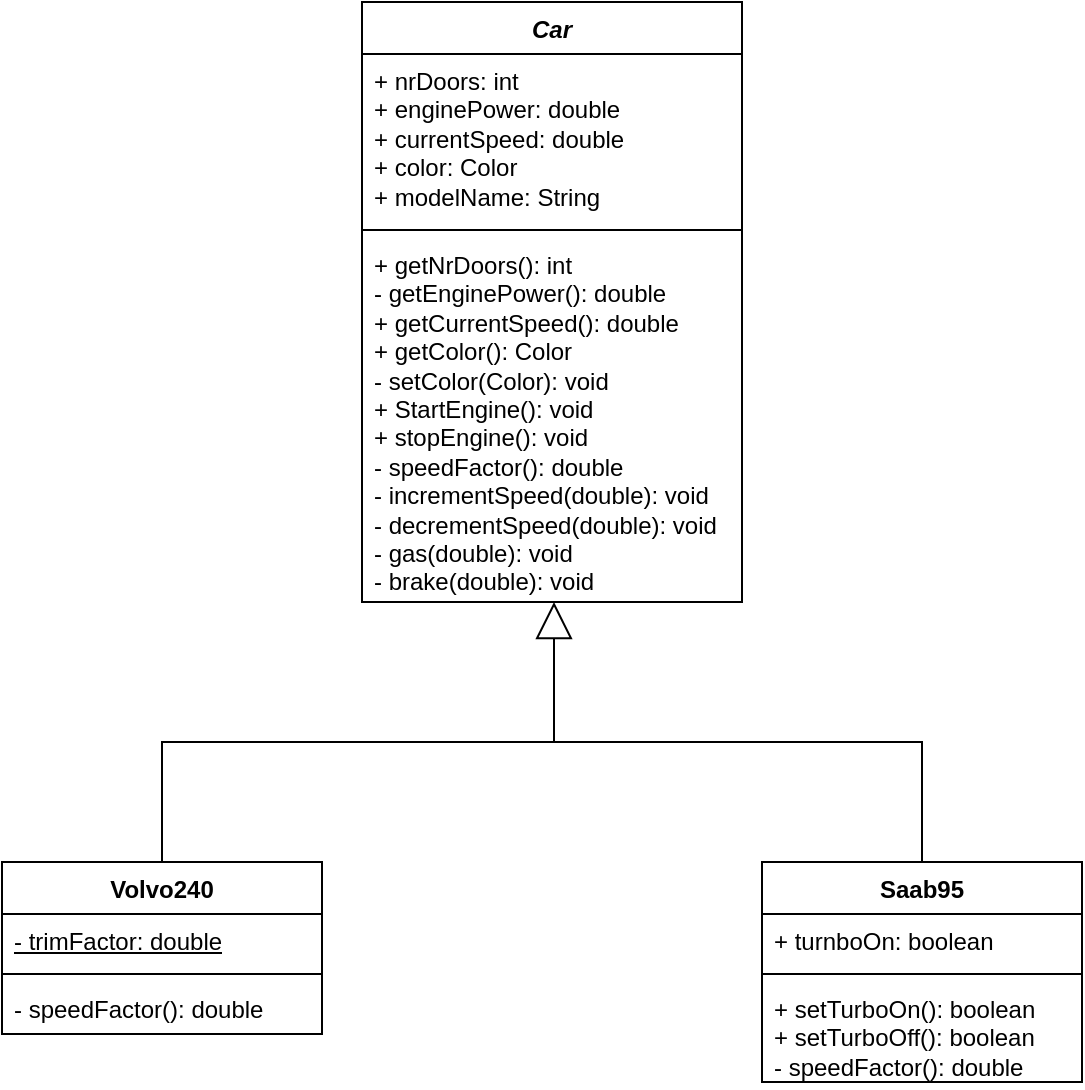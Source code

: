 <mxfile version="26.0.7">
  <diagram id="C5RBs43oDa-KdzZeNtuy" name="Page-1">
    <mxGraphModel dx="1036" dy="606" grid="1" gridSize="10" guides="1" tooltips="1" connect="1" arrows="1" fold="1" page="1" pageScale="1" pageWidth="827" pageHeight="1169" math="0" shadow="0">
      <root>
        <mxCell id="WIyWlLk6GJQsqaUBKTNV-0" />
        <mxCell id="WIyWlLk6GJQsqaUBKTNV-1" parent="WIyWlLk6GJQsqaUBKTNV-0" />
        <mxCell id="wIxcjb9BNX97bkSHnx36-12" value="" style="ellipse;whiteSpace=wrap;html=1;align=center;aspect=fixed;fillColor=none;strokeColor=none;resizable=0;perimeter=centerPerimeter;rotatable=0;allowArrows=0;points=[];outlineConnect=1;" vertex="1" parent="WIyWlLk6GJQsqaUBKTNV-1">
          <mxGeometry x="405" y="310" width="10" height="10" as="geometry" />
        </mxCell>
        <mxCell id="wIxcjb9BNX97bkSHnx36-14" value="Volvo240" style="swimlane;fontStyle=1;align=center;verticalAlign=top;childLayout=stackLayout;horizontal=1;startSize=26;horizontalStack=0;resizeParent=1;resizeParentMax=0;resizeLast=0;collapsible=1;marginBottom=0;whiteSpace=wrap;html=1;" vertex="1" parent="WIyWlLk6GJQsqaUBKTNV-1">
          <mxGeometry x="300" y="470" width="160" height="86" as="geometry" />
        </mxCell>
        <mxCell id="wIxcjb9BNX97bkSHnx36-15" value="&lt;u&gt;- trimFactor: double&lt;/u&gt;" style="text;strokeColor=none;fillColor=none;align=left;verticalAlign=top;spacingLeft=4;spacingRight=4;overflow=hidden;rotatable=0;points=[[0,0.5],[1,0.5]];portConstraint=eastwest;whiteSpace=wrap;html=1;" vertex="1" parent="wIxcjb9BNX97bkSHnx36-14">
          <mxGeometry y="26" width="160" height="26" as="geometry" />
        </mxCell>
        <mxCell id="wIxcjb9BNX97bkSHnx36-16" value="" style="line;strokeWidth=1;fillColor=none;align=left;verticalAlign=middle;spacingTop=-1;spacingLeft=3;spacingRight=3;rotatable=0;labelPosition=right;points=[];portConstraint=eastwest;strokeColor=inherit;" vertex="1" parent="wIxcjb9BNX97bkSHnx36-14">
          <mxGeometry y="52" width="160" height="8" as="geometry" />
        </mxCell>
        <mxCell id="wIxcjb9BNX97bkSHnx36-17" value="&lt;span style=&quot;text-wrap: nowrap; background-color: rgb(255, 255, 255);&quot;&gt;- speedFactor(): double&lt;/span&gt;" style="text;strokeColor=none;fillColor=none;align=left;verticalAlign=top;spacingLeft=4;spacingRight=4;overflow=hidden;rotatable=0;points=[[0,0.5],[1,0.5]];portConstraint=eastwest;whiteSpace=wrap;html=1;" vertex="1" parent="wIxcjb9BNX97bkSHnx36-14">
          <mxGeometry y="60" width="160" height="26" as="geometry" />
        </mxCell>
        <mxCell id="wIxcjb9BNX97bkSHnx36-18" value="&lt;i&gt;Car&lt;/i&gt;" style="swimlane;fontStyle=1;align=center;verticalAlign=top;childLayout=stackLayout;horizontal=1;startSize=26;horizontalStack=0;resizeParent=1;resizeParentMax=0;resizeLast=0;collapsible=1;marginBottom=0;whiteSpace=wrap;html=1;" vertex="1" parent="WIyWlLk6GJQsqaUBKTNV-1">
          <mxGeometry x="480" y="40" width="190" height="300" as="geometry">
            <mxRectangle x="480" y="40" width="60" height="30" as="alternateBounds" />
          </mxGeometry>
        </mxCell>
        <mxCell id="wIxcjb9BNX97bkSHnx36-19" value="+ nrDoors: int&lt;div&gt;+ enginePower: double&lt;/div&gt;&lt;div&gt;+ currentSpeed: double&lt;/div&gt;&lt;div&gt;+ color: Color&lt;/div&gt;&lt;div&gt;+ modelName: String&lt;/div&gt;" style="text;strokeColor=none;fillColor=none;align=left;verticalAlign=top;spacingLeft=4;spacingRight=4;overflow=hidden;rotatable=0;points=[[0,0.5],[1,0.5]];portConstraint=eastwest;whiteSpace=wrap;html=1;" vertex="1" parent="wIxcjb9BNX97bkSHnx36-18">
          <mxGeometry y="26" width="190" height="84" as="geometry" />
        </mxCell>
        <mxCell id="wIxcjb9BNX97bkSHnx36-20" value="" style="line;strokeWidth=1;fillColor=none;align=left;verticalAlign=middle;spacingTop=-1;spacingLeft=3;spacingRight=3;rotatable=0;labelPosition=right;points=[];portConstraint=eastwest;strokeColor=inherit;" vertex="1" parent="wIxcjb9BNX97bkSHnx36-18">
          <mxGeometry y="110" width="190" height="8" as="geometry" />
        </mxCell>
        <mxCell id="wIxcjb9BNX97bkSHnx36-21" value="+ getNrDoors(): int&lt;div&gt;- getEnginePower(): double&lt;/div&gt;&lt;div&gt;+ getCurrentSpeed(): double&lt;/div&gt;&lt;div&gt;+ getColor(): Color&lt;/div&gt;&lt;div&gt;- setColor(Color): void&lt;/div&gt;&lt;div&gt;+ StartEngine(): void&lt;/div&gt;&lt;div&gt;+ stopEngine(): void&lt;/div&gt;&lt;div&gt;- speedFactor(): double&lt;/div&gt;&lt;div&gt;- incrementSpeed(double): void&lt;/div&gt;&lt;div&gt;- decrementSpeed(double): void&lt;/div&gt;&lt;div&gt;- gas(double): void&lt;/div&gt;&lt;div&gt;- brake(double): void&lt;/div&gt;" style="text;strokeColor=none;fillColor=none;align=left;verticalAlign=top;spacingLeft=4;spacingRight=4;overflow=hidden;rotatable=0;points=[[0,0.5],[1,0.5]];portConstraint=eastwest;whiteSpace=wrap;html=1;" vertex="1" parent="wIxcjb9BNX97bkSHnx36-18">
          <mxGeometry y="118" width="190" height="182" as="geometry" />
        </mxCell>
        <mxCell id="wIxcjb9BNX97bkSHnx36-30" value="Saab95" style="swimlane;fontStyle=1;align=center;verticalAlign=top;childLayout=stackLayout;horizontal=1;startSize=26;horizontalStack=0;resizeParent=1;resizeParentMax=0;resizeLast=0;collapsible=1;marginBottom=0;whiteSpace=wrap;html=1;" vertex="1" parent="WIyWlLk6GJQsqaUBKTNV-1">
          <mxGeometry x="680" y="470" width="160" height="110" as="geometry" />
        </mxCell>
        <mxCell id="wIxcjb9BNX97bkSHnx36-31" value="+ turnboOn: boolean" style="text;strokeColor=none;fillColor=none;align=left;verticalAlign=top;spacingLeft=4;spacingRight=4;overflow=hidden;rotatable=0;points=[[0,0.5],[1,0.5]];portConstraint=eastwest;whiteSpace=wrap;html=1;" vertex="1" parent="wIxcjb9BNX97bkSHnx36-30">
          <mxGeometry y="26" width="160" height="26" as="geometry" />
        </mxCell>
        <mxCell id="wIxcjb9BNX97bkSHnx36-32" value="" style="line;strokeWidth=1;fillColor=none;align=left;verticalAlign=middle;spacingTop=-1;spacingLeft=3;spacingRight=3;rotatable=0;labelPosition=right;points=[];portConstraint=eastwest;strokeColor=inherit;" vertex="1" parent="wIxcjb9BNX97bkSHnx36-30">
          <mxGeometry y="52" width="160" height="8" as="geometry" />
        </mxCell>
        <mxCell id="wIxcjb9BNX97bkSHnx36-33" value="+ setTurboOn(): boolean&lt;div&gt;+ setTurboOff(): boolean&lt;br&gt;&lt;/div&gt;&lt;div&gt;- speedFactor(): double&lt;/div&gt;" style="text;strokeColor=none;fillColor=none;align=left;verticalAlign=top;spacingLeft=4;spacingRight=4;overflow=hidden;rotatable=0;points=[[0,0.5],[1,0.5]];portConstraint=eastwest;whiteSpace=wrap;html=1;" vertex="1" parent="wIxcjb9BNX97bkSHnx36-30">
          <mxGeometry y="60" width="160" height="50" as="geometry" />
        </mxCell>
        <mxCell id="wIxcjb9BNX97bkSHnx36-36" value="" style="endArrow=block;endSize=16;endFill=0;html=1;rounded=0;exitX=0.5;exitY=0;exitDx=0;exitDy=0;" edge="1" parent="WIyWlLk6GJQsqaUBKTNV-1" source="wIxcjb9BNX97bkSHnx36-14">
          <mxGeometry width="160" relative="1" as="geometry">
            <mxPoint x="360" y="330" as="sourcePoint" />
            <mxPoint x="576" y="340" as="targetPoint" />
            <Array as="points">
              <mxPoint x="380" y="410" />
              <mxPoint x="576" y="410" />
            </Array>
          </mxGeometry>
        </mxCell>
        <mxCell id="wIxcjb9BNX97bkSHnx36-38" value="" style="endArrow=none;html=1;rounded=0;entryX=0.5;entryY=0;entryDx=0;entryDy=0;" edge="1" parent="WIyWlLk6GJQsqaUBKTNV-1" target="wIxcjb9BNX97bkSHnx36-30">
          <mxGeometry width="50" height="50" relative="1" as="geometry">
            <mxPoint x="570" y="410" as="sourcePoint" />
            <mxPoint x="760" y="410" as="targetPoint" />
            <Array as="points">
              <mxPoint x="760" y="410" />
            </Array>
          </mxGeometry>
        </mxCell>
      </root>
    </mxGraphModel>
  </diagram>
</mxfile>

